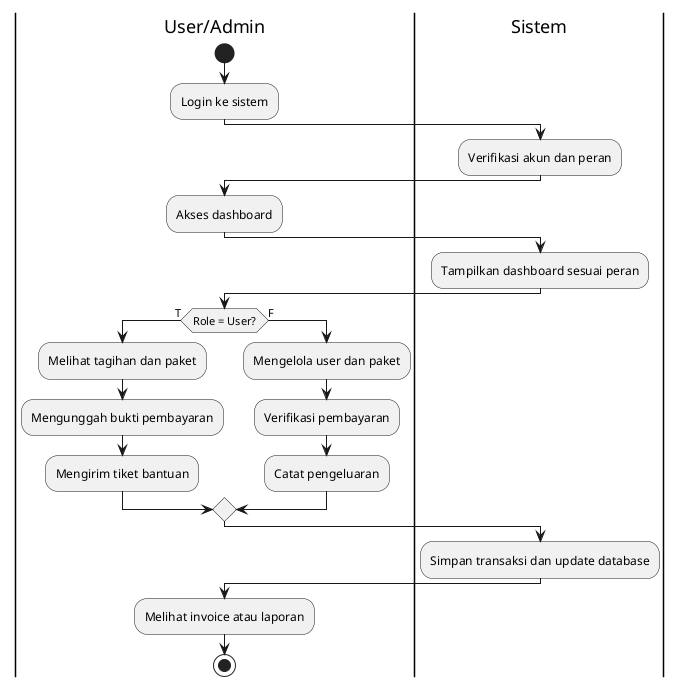 @startuml
|User/Admin|
start
:Login ke sistem;

|Sistem|
:Verifikasi akun dan peran;

|User/Admin|
:Akses dashboard;

|Sistem|
:Tampilkan dashboard sesuai peran;

|User/Admin|
if (Role = User?) then (T)
  :Melihat tagihan dan paket;
  :Mengunggah bukti pembayaran;
  :Mengirim tiket bantuan;
else (F)
  :Mengelola user dan paket;
  :Verifikasi pembayaran;
  :Catat pengeluaran;
endif

|Sistem|
:Simpan transaksi dan update database;

|User/Admin|
:Melihat invoice atau laporan;

stop
@enduml
